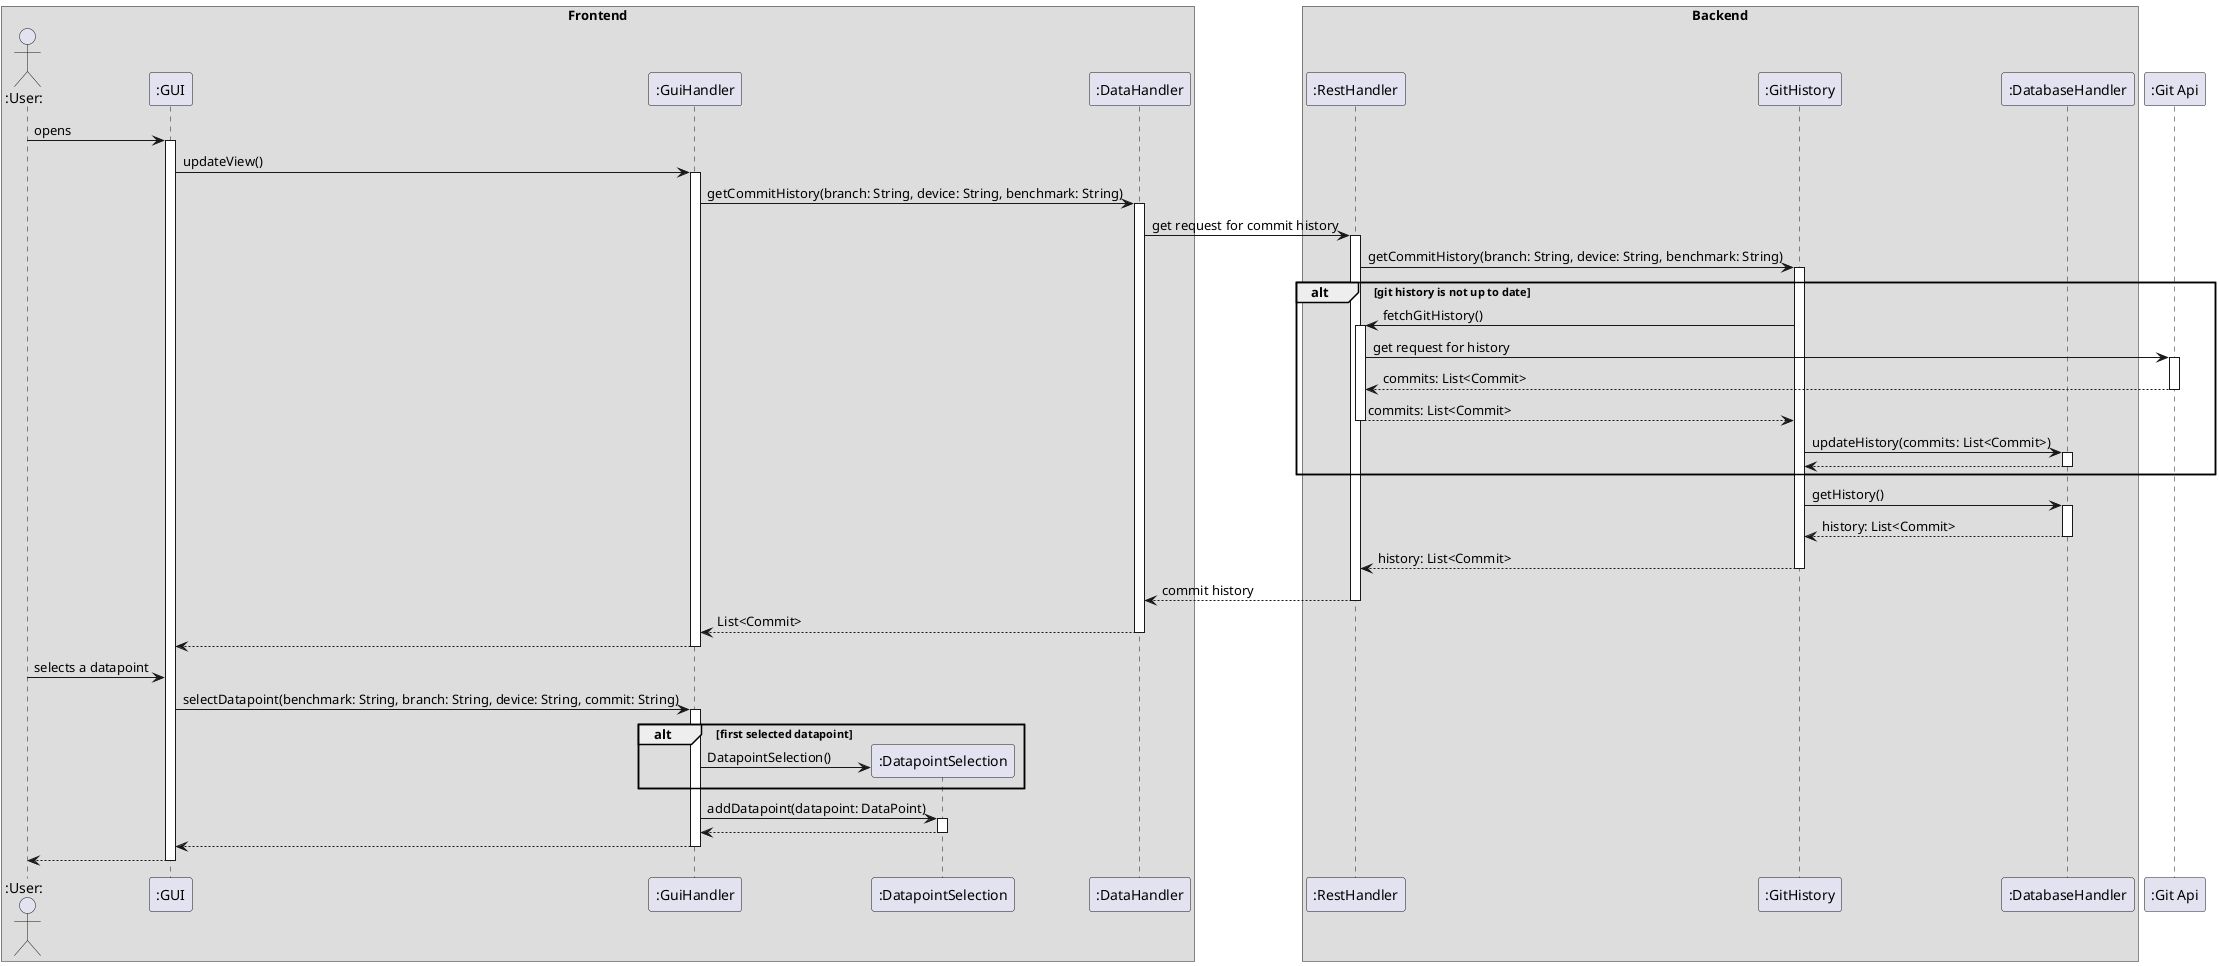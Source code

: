 @startuml FR1

box "Frontend"
actor ":User:" as ted
participant ":GUI" as gui
participant ":GuiHandler" as gh
participant ":DatapointSelection" as selection
participant ":DataHandler" as dh
end box

box "Backend"
participant ":RestHandler" as rh
participant ":GitHistory" as ghist
participant ":DatabaseHandler" as datah
end box

participant ":Git Api" as gitapi

ted -> gui ++: opens

gui -> gh ++: updateView()
gh -> dh ++: getCommitHistory(branch: String, device: String, benchmark: String)
dh -> rh ++: get request for commit history
rh -> ghist ++: getCommitHistory(branch: String, device: String, benchmark: String)

alt git history is not up to date
  ghist -> rh ++: fetchGitHistory()
  rh -> gitapi ++: get request for history
  gitapi --> rh --: commits: List<Commit>
  rh --> ghist --: commits: List<Commit>
  ghist -> datah ++: updateHistory(commits: List<Commit>)
  datah --> ghist --:
  end

ghist -> datah ++: getHistory()
datah --> ghist --: history: List<Commit>

ghist --> rh --: history: List<Commit>
rh --> dh --: commit history
dh --> gh --: List<Commit>
gh --> gui --:



ted -> gui: selects a datapoint
gui -> gh ++: selectDatapoint(benchmark: String, branch: String, device: String, commit: String)

alt first selected datapoint
  create selection
  gh -> selection : DatapointSelection()
  end

gh -> selection ++: addDatapoint(datapoint: DataPoint)
selection --> gh --:
gh --> gui --:
gui --> ted --:

@enduml
